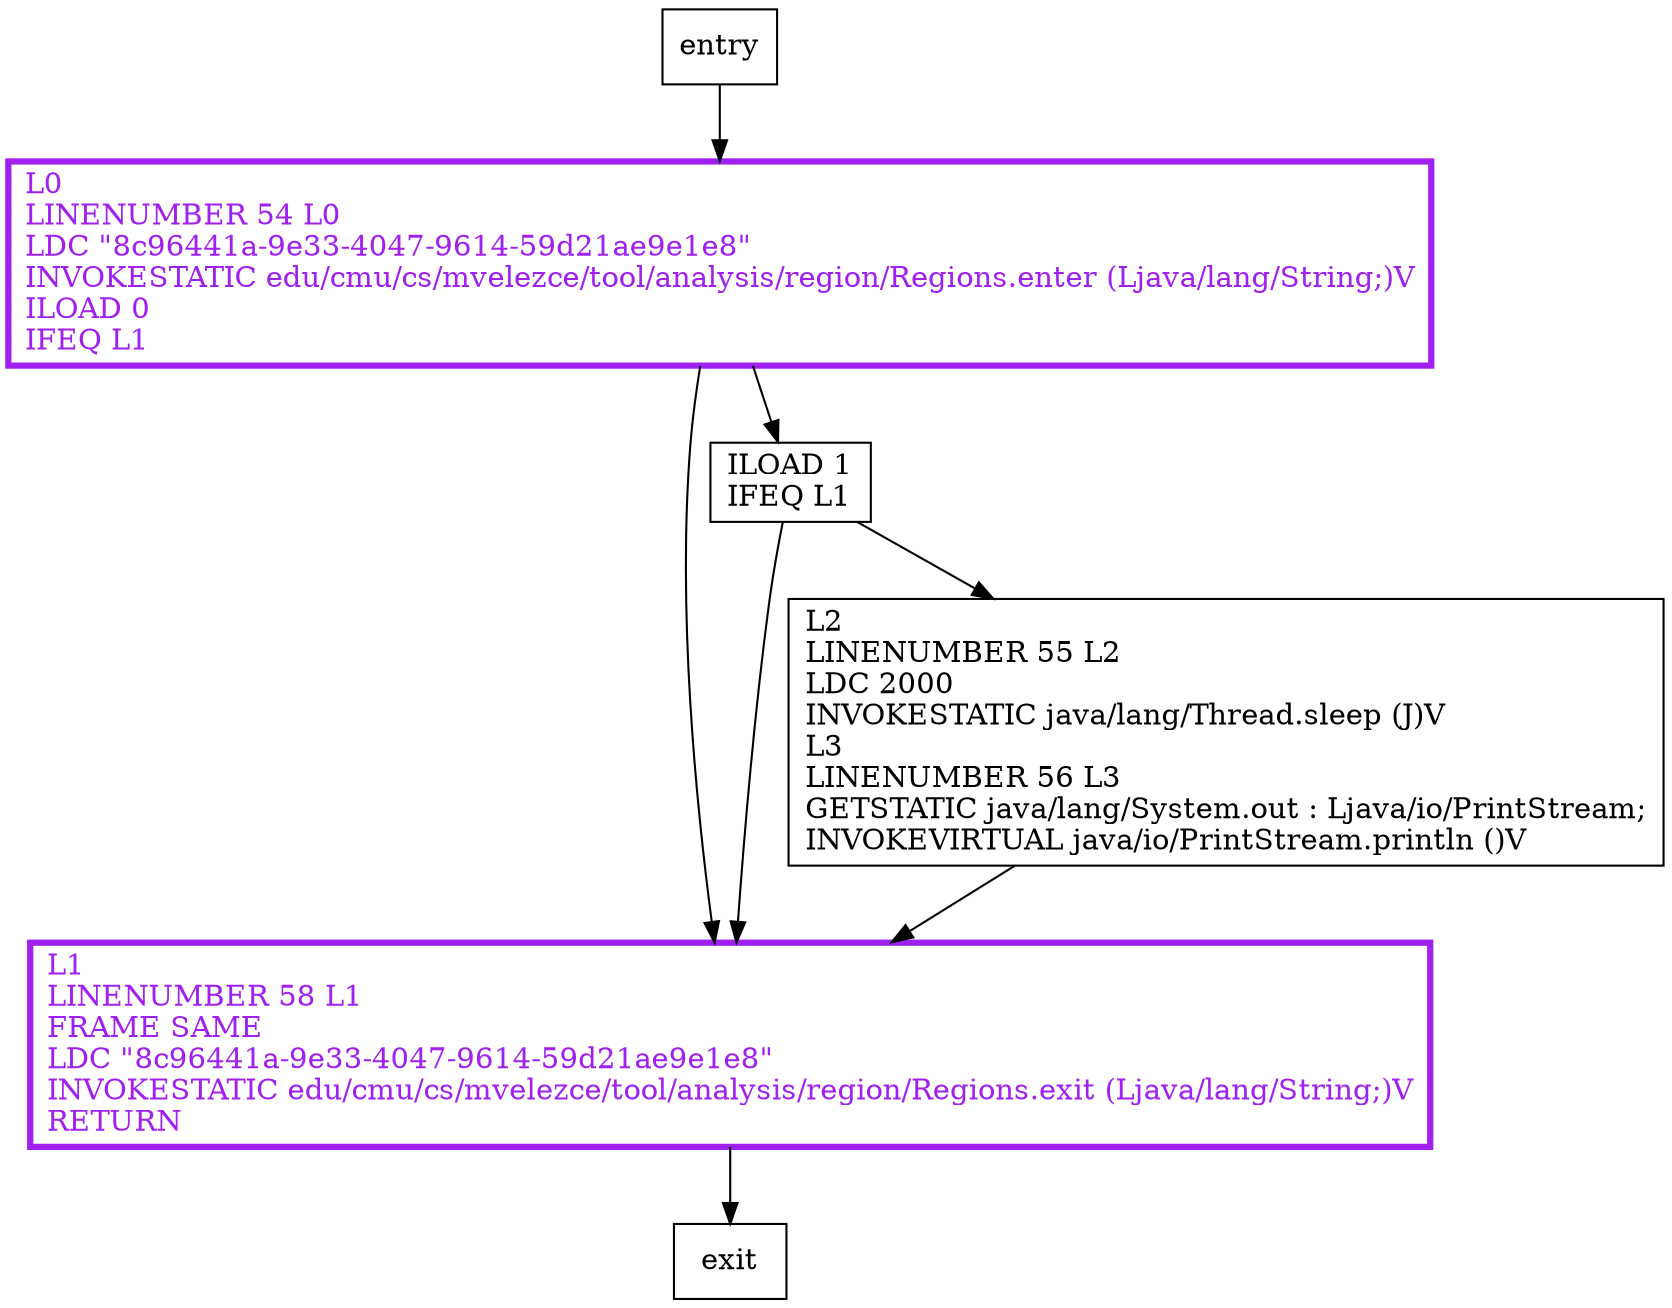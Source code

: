 digraph moo {
node [shape=record];
1817667900 [label="L0\lLINENUMBER 54 L0\lLDC \"8c96441a-9e33-4047-9614-59d21ae9e1e8\"\lINVOKESTATIC edu/cmu/cs/mvelezce/tool/analysis/region/Regions.enter (Ljava/lang/String;)V\lILOAD 0\lIFEQ L1\l"];
1106678410 [label="L1\lLINENUMBER 58 L1\lFRAME SAME\lLDC \"8c96441a-9e33-4047-9614-59d21ae9e1e8\"\lINVOKESTATIC edu/cmu/cs/mvelezce/tool/analysis/region/Regions.exit (Ljava/lang/String;)V\lRETURN\l"];
375406776 [label="L2\lLINENUMBER 55 L2\lLDC 2000\lINVOKESTATIC java/lang/Thread.sleep (J)V\lL3\lLINENUMBER 56 L3\lGETSTATIC java/lang/System.out : Ljava/io/PrintStream;\lINVOKEVIRTUAL java/io/PrintStream.println ()V\l"];
1333963557 [label="ILOAD 1\lIFEQ L1\l"];
entry;
exit;
1817667900 -> 1106678410;
1817667900 -> 1333963557;
entry -> 1817667900;
1106678410 -> exit;
375406776 -> 1106678410;
1333963557 -> 1106678410;
1333963557 -> 375406776;
1817667900[fontcolor="purple", penwidth=3, color="purple"];
1106678410[fontcolor="purple", penwidth=3, color="purple"];
}
